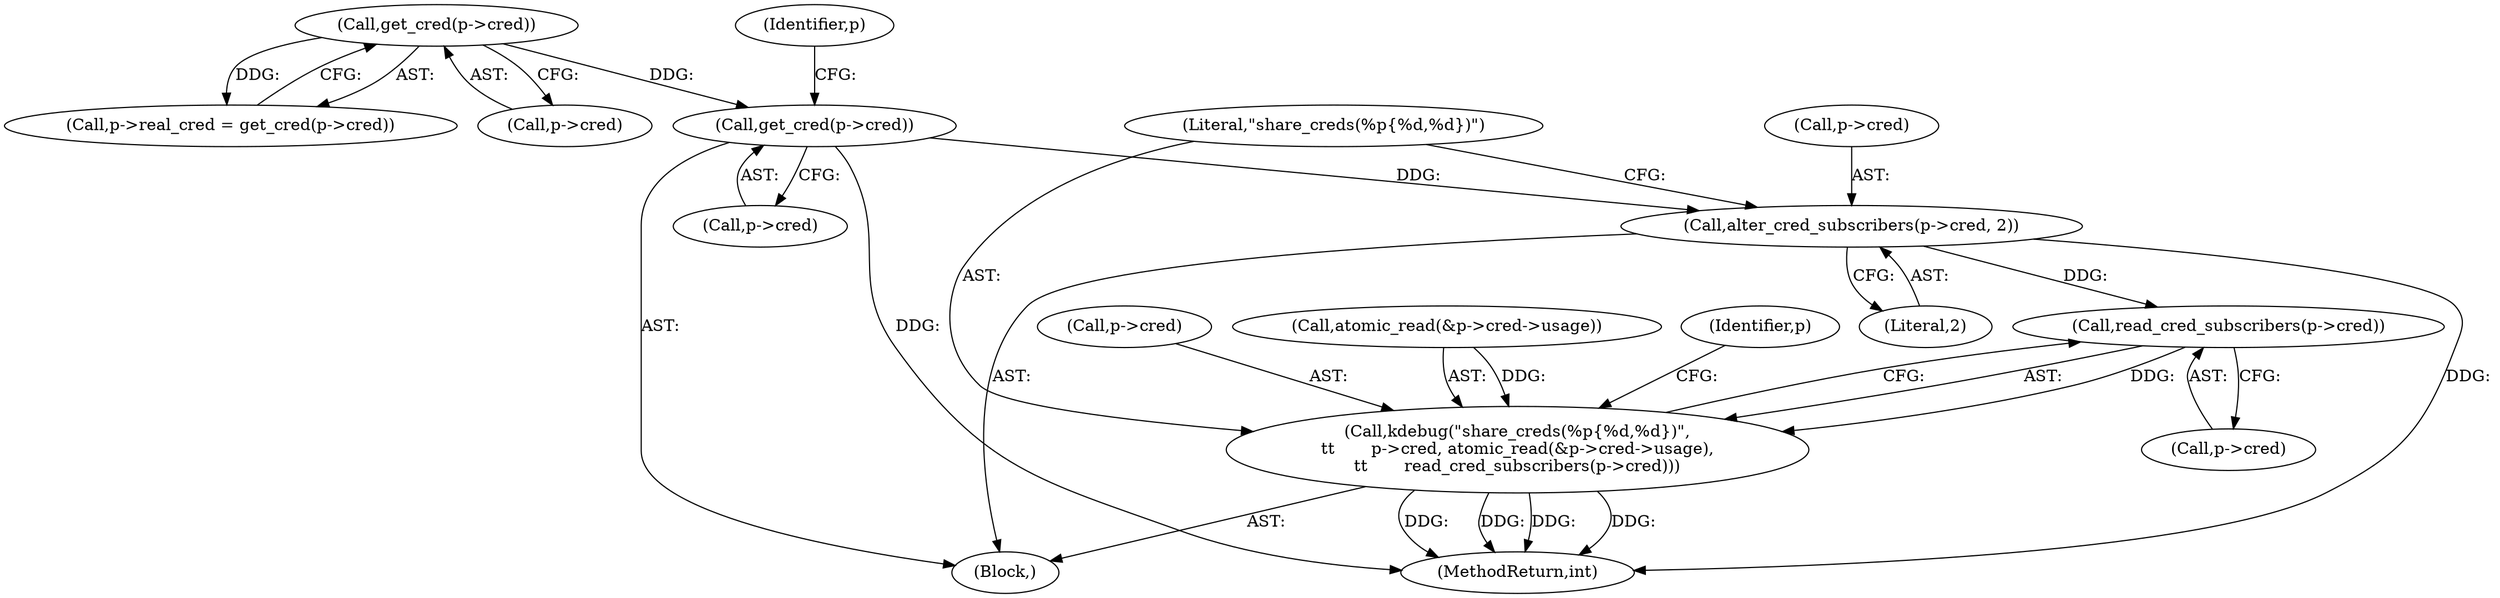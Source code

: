 digraph "0_linux_79549c6dfda0603dba9a70a53467ce62d9335c33@API" {
"1000144" [label="(Call,read_cred_subscribers(p->cred))"];
"1000127" [label="(Call,alter_cred_subscribers(p->cred, 2))"];
"1000123" [label="(Call,get_cred(p->cred))"];
"1000119" [label="(Call,get_cred(p->cred))"];
"1000132" [label="(Call,kdebug(\"share_creds(%p{%d,%d})\",\n\t\t       p->cred, atomic_read(&p->cred->usage),\n\t\t       read_cred_subscribers(p->cred)))"];
"1000134" [label="(Call,p->cred)"];
"1000123" [label="(Call,get_cred(p->cred))"];
"1000129" [label="(Identifier,p)"];
"1000115" [label="(Call,p->real_cred = get_cred(p->cred))"];
"1000119" [label="(Call,get_cred(p->cred))"];
"1000137" [label="(Call,atomic_read(&p->cred->usage))"];
"1000145" [label="(Call,p->cred)"];
"1000144" [label="(Call,read_cred_subscribers(p->cred))"];
"1000127" [label="(Call,alter_cred_subscribers(p->cred, 2))"];
"1000230" [label="(MethodReturn,int)"];
"1000153" [label="(Identifier,p)"];
"1000132" [label="(Call,kdebug(\"share_creds(%p{%d,%d})\",\n\t\t       p->cred, atomic_read(&p->cred->usage),\n\t\t       read_cred_subscribers(p->cred)))"];
"1000131" [label="(Literal,2)"];
"1000128" [label="(Call,p->cred)"];
"1000133" [label="(Literal,\"share_creds(%p{%d,%d})\")"];
"1000124" [label="(Call,p->cred)"];
"1000120" [label="(Call,p->cred)"];
"1000114" [label="(Block,)"];
"1000144" -> "1000132"  [label="AST: "];
"1000144" -> "1000145"  [label="CFG: "];
"1000145" -> "1000144"  [label="AST: "];
"1000132" -> "1000144"  [label="CFG: "];
"1000144" -> "1000132"  [label="DDG: "];
"1000127" -> "1000144"  [label="DDG: "];
"1000127" -> "1000114"  [label="AST: "];
"1000127" -> "1000131"  [label="CFG: "];
"1000128" -> "1000127"  [label="AST: "];
"1000131" -> "1000127"  [label="AST: "];
"1000133" -> "1000127"  [label="CFG: "];
"1000127" -> "1000230"  [label="DDG: "];
"1000123" -> "1000127"  [label="DDG: "];
"1000123" -> "1000114"  [label="AST: "];
"1000123" -> "1000124"  [label="CFG: "];
"1000124" -> "1000123"  [label="AST: "];
"1000129" -> "1000123"  [label="CFG: "];
"1000123" -> "1000230"  [label="DDG: "];
"1000119" -> "1000123"  [label="DDG: "];
"1000119" -> "1000115"  [label="AST: "];
"1000119" -> "1000120"  [label="CFG: "];
"1000120" -> "1000119"  [label="AST: "];
"1000115" -> "1000119"  [label="CFG: "];
"1000119" -> "1000115"  [label="DDG: "];
"1000132" -> "1000114"  [label="AST: "];
"1000133" -> "1000132"  [label="AST: "];
"1000134" -> "1000132"  [label="AST: "];
"1000137" -> "1000132"  [label="AST: "];
"1000153" -> "1000132"  [label="CFG: "];
"1000132" -> "1000230"  [label="DDG: "];
"1000132" -> "1000230"  [label="DDG: "];
"1000132" -> "1000230"  [label="DDG: "];
"1000132" -> "1000230"  [label="DDG: "];
"1000137" -> "1000132"  [label="DDG: "];
}
